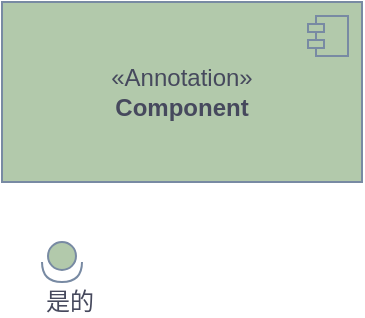 <mxfile version="24.8.3">
  <diagram name="Page-1" id="e7e014a7-5840-1c2e-5031-d8a46d1fe8dd">
    <mxGraphModel dx="706" dy="424" grid="1" gridSize="10" guides="1" tooltips="1" connect="1" arrows="1" fold="1" page="1" pageScale="1" pageWidth="1169" pageHeight="826" background="none" math="0" shadow="0">
      <root>
        <mxCell id="0" />
        <mxCell id="1" parent="0" />
        <mxCell id="CqndW53qiIjcm6SUrPfU-46" value="&amp;laquo;Annotation&amp;raquo;&lt;br/&gt;&lt;b&gt;Component&lt;/b&gt;" style="html=1;dropTarget=0;whiteSpace=wrap;strokeColor=#788AA3;fontColor=#46495D;fillColor=#B2C9AB;" vertex="1" parent="1">
          <mxGeometry x="80" y="320" width="180" height="90" as="geometry" />
        </mxCell>
        <mxCell id="CqndW53qiIjcm6SUrPfU-47" value="" style="shape=module;jettyWidth=8;jettyHeight=4;strokeColor=#788AA3;fontColor=#46495D;fillColor=#B2C9AB;" vertex="1" parent="CqndW53qiIjcm6SUrPfU-46">
          <mxGeometry x="1" width="20" height="20" relative="1" as="geometry">
            <mxPoint x="-27" y="7" as="offset" />
          </mxGeometry>
        </mxCell>
        <mxCell id="CqndW53qiIjcm6SUrPfU-48" value="是的" style="shape=providedRequiredInterface;html=1;verticalLabelPosition=middle;sketch=0;strokeColor=#788AA3;fontColor=#46495D;fillColor=#B2C9AB;rotation=90;verticalAlign=middle;horizontal=0;labelPosition=right;align=left;" vertex="1" parent="1">
          <mxGeometry x="100" y="440" width="20" height="20" as="geometry" />
        </mxCell>
      </root>
    </mxGraphModel>
  </diagram>
</mxfile>
